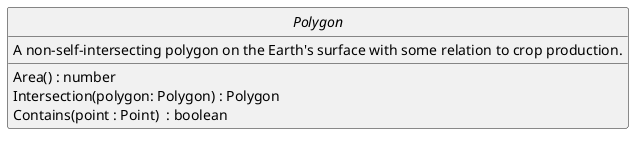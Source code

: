 @startuml
hide circle
!startsub POLYGON
abstract Polygon { 
A non-self-intersecting polygon on the Earth's surface with some relation to crop production.
Area() : number
'the area of this Polygon
Intersection(polygon: Polygon) : Polygon
'a Polygon, if any, that represents the overlapping of this Polygon and the given Polygon.
Contains(point : Point)  : boolean
'True if this Polygon contains the given Point.
}
!endsub

!if %variable_exists("$point")
Polygon o-- "3..* {ordered} vertex" Point : > has
note right on link
{no straight line between any two consecutive points 
is allowed to cross any other straight line between 
two consecutive points 
or between the first point and the last point}
end note
!endif
@enduml